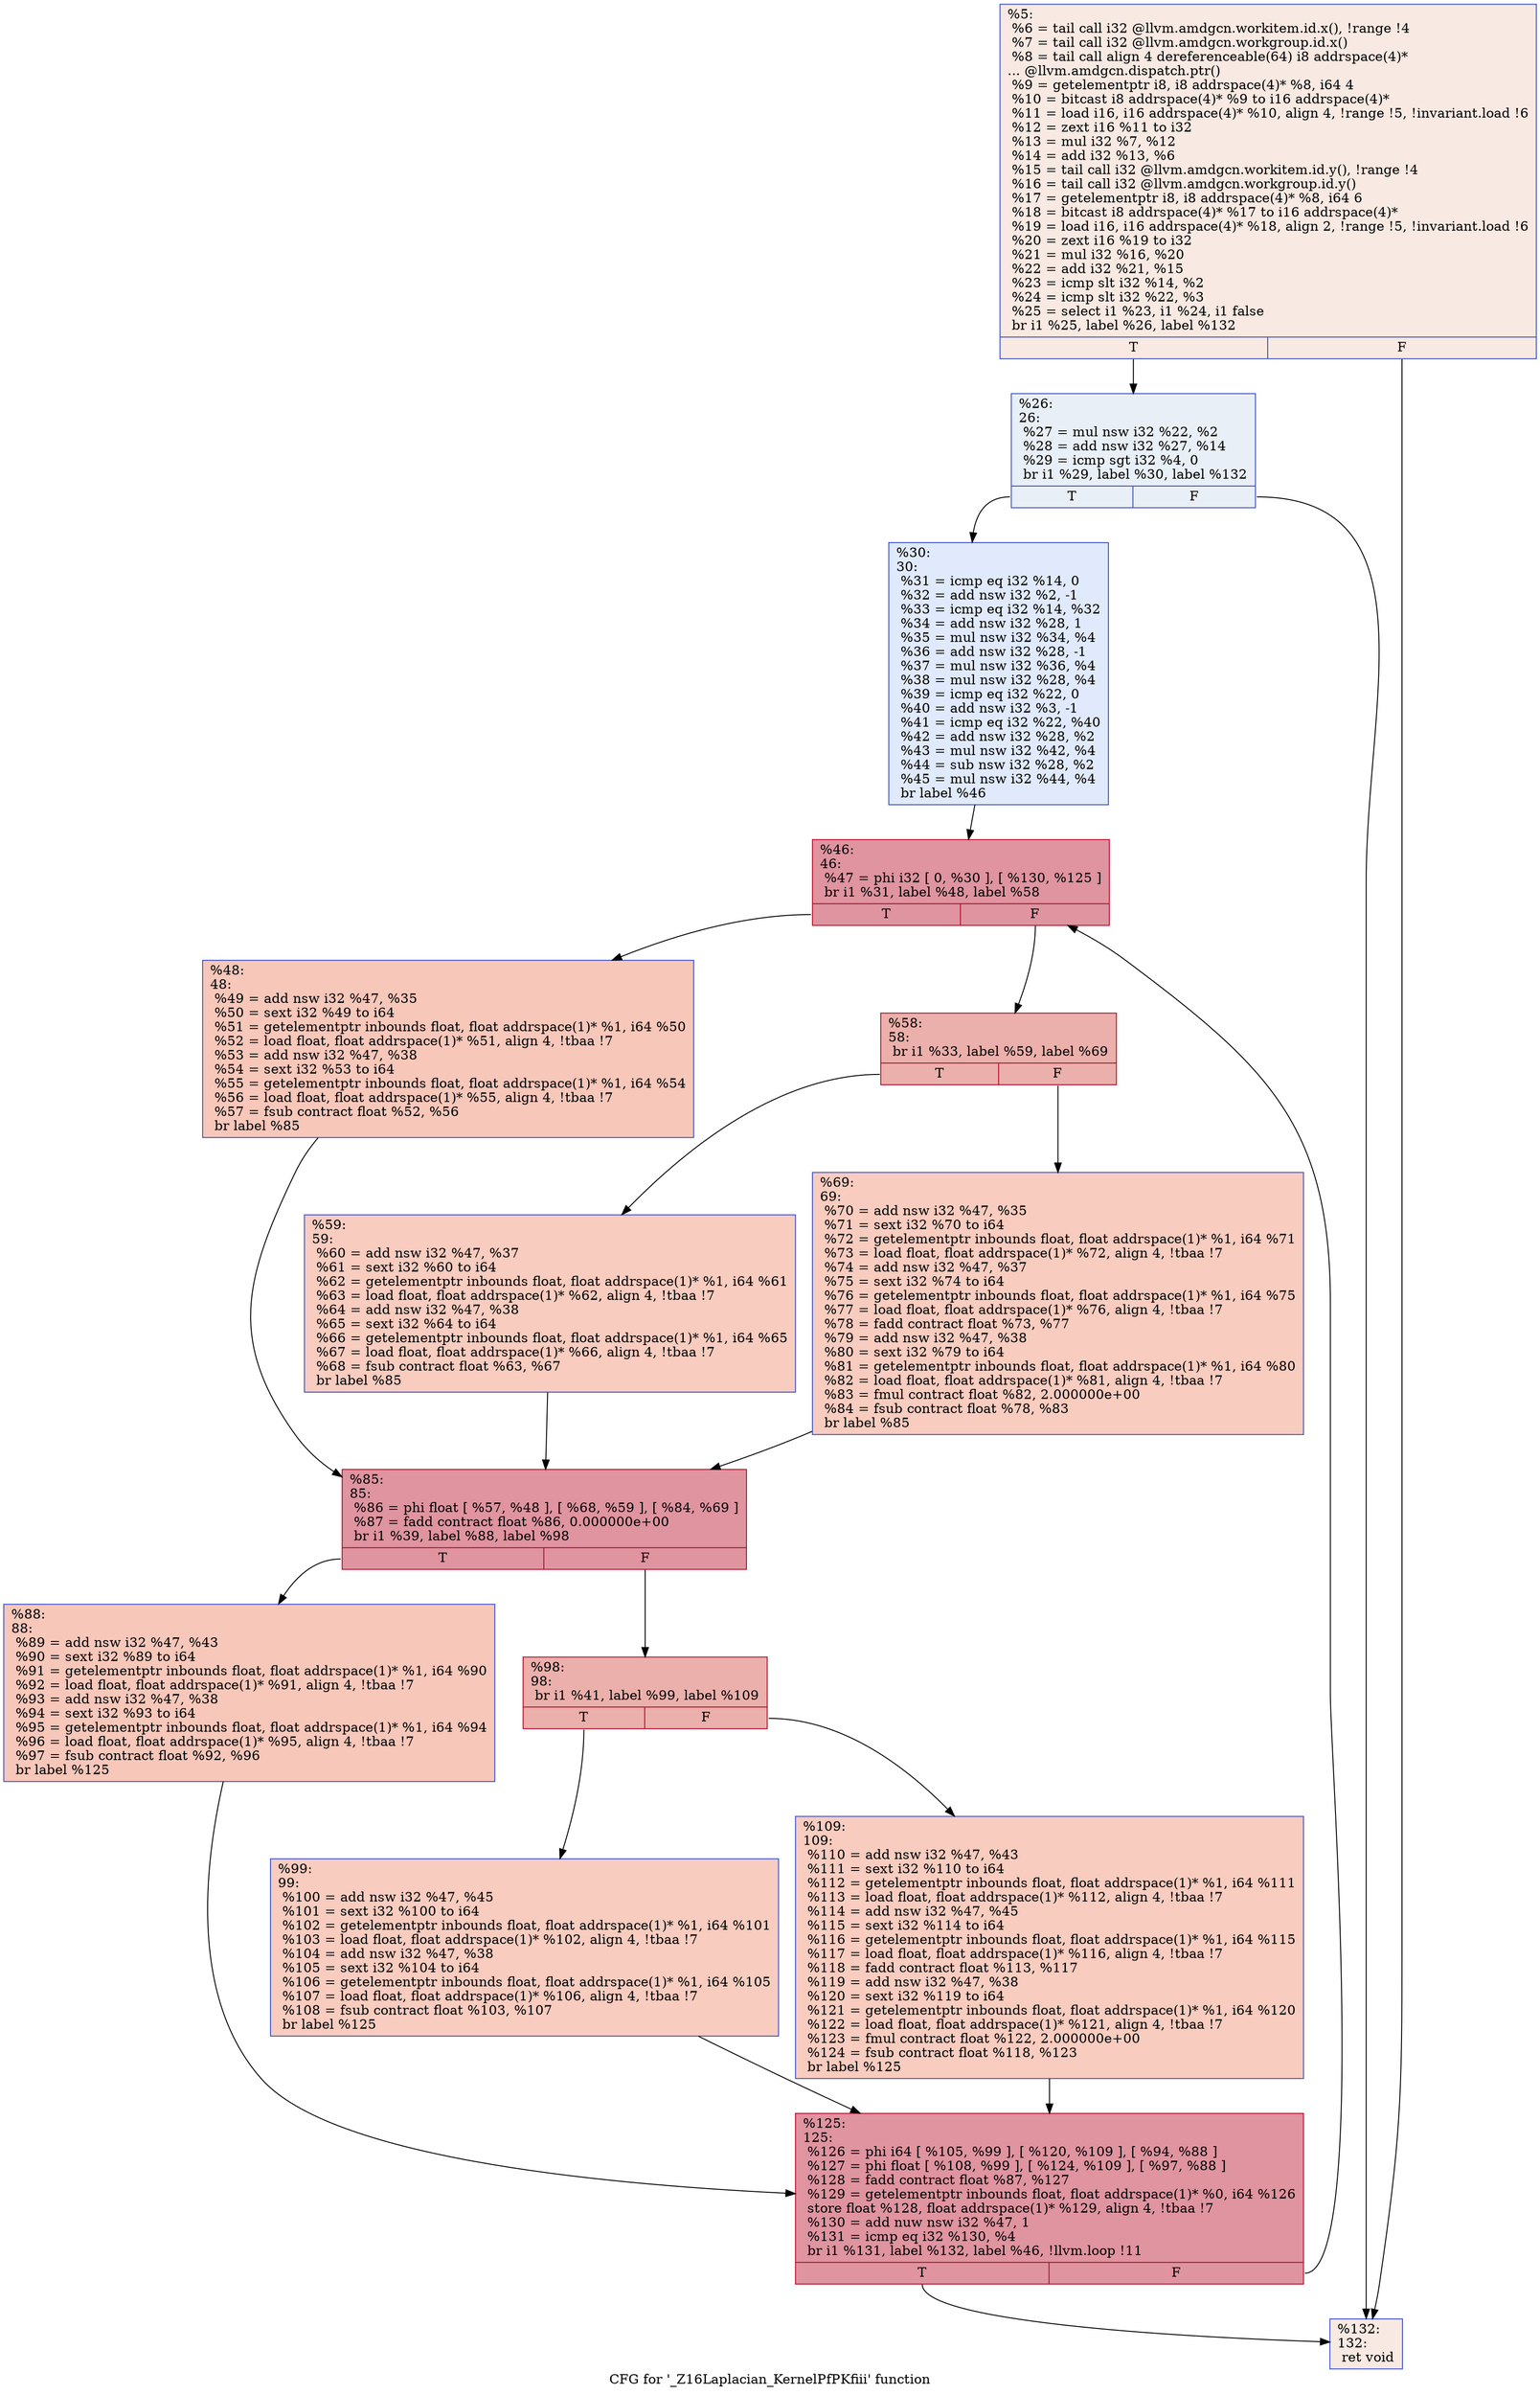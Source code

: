 digraph "CFG for '_Z16Laplacian_KernelPfPKfiii' function" {
	label="CFG for '_Z16Laplacian_KernelPfPKfiii' function";

	Node0x5db06f0 [shape=record,color="#3d50c3ff", style=filled, fillcolor="#efcebd70",label="{%5:\l  %6 = tail call i32 @llvm.amdgcn.workitem.id.x(), !range !4\l  %7 = tail call i32 @llvm.amdgcn.workgroup.id.x()\l  %8 = tail call align 4 dereferenceable(64) i8 addrspace(4)*\l... @llvm.amdgcn.dispatch.ptr()\l  %9 = getelementptr i8, i8 addrspace(4)* %8, i64 4\l  %10 = bitcast i8 addrspace(4)* %9 to i16 addrspace(4)*\l  %11 = load i16, i16 addrspace(4)* %10, align 4, !range !5, !invariant.load !6\l  %12 = zext i16 %11 to i32\l  %13 = mul i32 %7, %12\l  %14 = add i32 %13, %6\l  %15 = tail call i32 @llvm.amdgcn.workitem.id.y(), !range !4\l  %16 = tail call i32 @llvm.amdgcn.workgroup.id.y()\l  %17 = getelementptr i8, i8 addrspace(4)* %8, i64 6\l  %18 = bitcast i8 addrspace(4)* %17 to i16 addrspace(4)*\l  %19 = load i16, i16 addrspace(4)* %18, align 2, !range !5, !invariant.load !6\l  %20 = zext i16 %19 to i32\l  %21 = mul i32 %16, %20\l  %22 = add i32 %21, %15\l  %23 = icmp slt i32 %14, %2\l  %24 = icmp slt i32 %22, %3\l  %25 = select i1 %23, i1 %24, i1 false\l  br i1 %25, label %26, label %132\l|{<s0>T|<s1>F}}"];
	Node0x5db06f0:s0 -> Node0x5db4150;
	Node0x5db06f0:s1 -> Node0x5db41e0;
	Node0x5db4150 [shape=record,color="#3d50c3ff", style=filled, fillcolor="#cedaeb70",label="{%26:\l26:                                               \l  %27 = mul nsw i32 %22, %2\l  %28 = add nsw i32 %27, %14\l  %29 = icmp sgt i32 %4, 0\l  br i1 %29, label %30, label %132\l|{<s0>T|<s1>F}}"];
	Node0x5db4150:s0 -> Node0x5db4500;
	Node0x5db4150:s1 -> Node0x5db41e0;
	Node0x5db4500 [shape=record,color="#3d50c3ff", style=filled, fillcolor="#b9d0f970",label="{%30:\l30:                                               \l  %31 = icmp eq i32 %14, 0\l  %32 = add nsw i32 %2, -1\l  %33 = icmp eq i32 %14, %32\l  %34 = add nsw i32 %28, 1\l  %35 = mul nsw i32 %34, %4\l  %36 = add nsw i32 %28, -1\l  %37 = mul nsw i32 %36, %4\l  %38 = mul nsw i32 %28, %4\l  %39 = icmp eq i32 %22, 0\l  %40 = add nsw i32 %3, -1\l  %41 = icmp eq i32 %22, %40\l  %42 = add nsw i32 %28, %2\l  %43 = mul nsw i32 %42, %4\l  %44 = sub nsw i32 %28, %2\l  %45 = mul nsw i32 %44, %4\l  br label %46\l}"];
	Node0x5db4500 -> Node0x5db2fc0;
	Node0x5db2fc0 [shape=record,color="#b70d28ff", style=filled, fillcolor="#b70d2870",label="{%46:\l46:                                               \l  %47 = phi i32 [ 0, %30 ], [ %130, %125 ]\l  br i1 %31, label %48, label %58\l|{<s0>T|<s1>F}}"];
	Node0x5db2fc0:s0 -> Node0x5db5200;
	Node0x5db2fc0:s1 -> Node0x5db5290;
	Node0x5db5200 [shape=record,color="#3d50c3ff", style=filled, fillcolor="#ec7f6370",label="{%48:\l48:                                               \l  %49 = add nsw i32 %47, %35\l  %50 = sext i32 %49 to i64\l  %51 = getelementptr inbounds float, float addrspace(1)* %1, i64 %50\l  %52 = load float, float addrspace(1)* %51, align 4, !tbaa !7\l  %53 = add nsw i32 %47, %38\l  %54 = sext i32 %53 to i64\l  %55 = getelementptr inbounds float, float addrspace(1)* %1, i64 %54\l  %56 = load float, float addrspace(1)* %55, align 4, !tbaa !7\l  %57 = fsub contract float %52, %56\l  br label %85\l}"];
	Node0x5db5200 -> Node0x5db5fc0;
	Node0x5db5290 [shape=record,color="#b70d28ff", style=filled, fillcolor="#d24b4070",label="{%58:\l58:                                               \l  br i1 %33, label %59, label %69\l|{<s0>T|<s1>F}}"];
	Node0x5db5290:s0 -> Node0x5db60c0;
	Node0x5db5290:s1 -> Node0x5db6110;
	Node0x5db60c0 [shape=record,color="#3d50c3ff", style=filled, fillcolor="#f08b6e70",label="{%59:\l59:                                               \l  %60 = add nsw i32 %47, %37\l  %61 = sext i32 %60 to i64\l  %62 = getelementptr inbounds float, float addrspace(1)* %1, i64 %61\l  %63 = load float, float addrspace(1)* %62, align 4, !tbaa !7\l  %64 = add nsw i32 %47, %38\l  %65 = sext i32 %64 to i64\l  %66 = getelementptr inbounds float, float addrspace(1)* %1, i64 %65\l  %67 = load float, float addrspace(1)* %66, align 4, !tbaa !7\l  %68 = fsub contract float %63, %67\l  br label %85\l}"];
	Node0x5db60c0 -> Node0x5db5fc0;
	Node0x5db6110 [shape=record,color="#3d50c3ff", style=filled, fillcolor="#f08b6e70",label="{%69:\l69:                                               \l  %70 = add nsw i32 %47, %35\l  %71 = sext i32 %70 to i64\l  %72 = getelementptr inbounds float, float addrspace(1)* %1, i64 %71\l  %73 = load float, float addrspace(1)* %72, align 4, !tbaa !7\l  %74 = add nsw i32 %47, %37\l  %75 = sext i32 %74 to i64\l  %76 = getelementptr inbounds float, float addrspace(1)* %1, i64 %75\l  %77 = load float, float addrspace(1)* %76, align 4, !tbaa !7\l  %78 = fadd contract float %73, %77\l  %79 = add nsw i32 %47, %38\l  %80 = sext i32 %79 to i64\l  %81 = getelementptr inbounds float, float addrspace(1)* %1, i64 %80\l  %82 = load float, float addrspace(1)* %81, align 4, !tbaa !7\l  %83 = fmul contract float %82, 2.000000e+00\l  %84 = fsub contract float %78, %83\l  br label %85\l}"];
	Node0x5db6110 -> Node0x5db5fc0;
	Node0x5db5fc0 [shape=record,color="#b70d28ff", style=filled, fillcolor="#b70d2870",label="{%85:\l85:                                               \l  %86 = phi float [ %57, %48 ], [ %68, %59 ], [ %84, %69 ]\l  %87 = fadd contract float %86, 0.000000e+00\l  br i1 %39, label %88, label %98\l|{<s0>T|<s1>F}}"];
	Node0x5db5fc0:s0 -> Node0x5db7d30;
	Node0x5db5fc0:s1 -> Node0x5db7d80;
	Node0x5db7d30 [shape=record,color="#3d50c3ff", style=filled, fillcolor="#ec7f6370",label="{%88:\l88:                                               \l  %89 = add nsw i32 %47, %43\l  %90 = sext i32 %89 to i64\l  %91 = getelementptr inbounds float, float addrspace(1)* %1, i64 %90\l  %92 = load float, float addrspace(1)* %91, align 4, !tbaa !7\l  %93 = add nsw i32 %47, %38\l  %94 = sext i32 %93 to i64\l  %95 = getelementptr inbounds float, float addrspace(1)* %1, i64 %94\l  %96 = load float, float addrspace(1)* %95, align 4, !tbaa !7\l  %97 = fsub contract float %92, %96\l  br label %125\l}"];
	Node0x5db7d30 -> Node0x5db50c0;
	Node0x5db7d80 [shape=record,color="#b70d28ff", style=filled, fillcolor="#d24b4070",label="{%98:\l98:                                               \l  br i1 %41, label %99, label %109\l|{<s0>T|<s1>F}}"];
	Node0x5db7d80:s0 -> Node0x5db83e0;
	Node0x5db7d80:s1 -> Node0x5db8430;
	Node0x5db83e0 [shape=record,color="#3d50c3ff", style=filled, fillcolor="#f08b6e70",label="{%99:\l99:                                               \l  %100 = add nsw i32 %47, %45\l  %101 = sext i32 %100 to i64\l  %102 = getelementptr inbounds float, float addrspace(1)* %1, i64 %101\l  %103 = load float, float addrspace(1)* %102, align 4, !tbaa !7\l  %104 = add nsw i32 %47, %38\l  %105 = sext i32 %104 to i64\l  %106 = getelementptr inbounds float, float addrspace(1)* %1, i64 %105\l  %107 = load float, float addrspace(1)* %106, align 4, !tbaa !7\l  %108 = fsub contract float %103, %107\l  br label %125\l}"];
	Node0x5db83e0 -> Node0x5db50c0;
	Node0x5db8430 [shape=record,color="#3d50c3ff", style=filled, fillcolor="#f08b6e70",label="{%109:\l109:                                              \l  %110 = add nsw i32 %47, %43\l  %111 = sext i32 %110 to i64\l  %112 = getelementptr inbounds float, float addrspace(1)* %1, i64 %111\l  %113 = load float, float addrspace(1)* %112, align 4, !tbaa !7\l  %114 = add nsw i32 %47, %45\l  %115 = sext i32 %114 to i64\l  %116 = getelementptr inbounds float, float addrspace(1)* %1, i64 %115\l  %117 = load float, float addrspace(1)* %116, align 4, !tbaa !7\l  %118 = fadd contract float %113, %117\l  %119 = add nsw i32 %47, %38\l  %120 = sext i32 %119 to i64\l  %121 = getelementptr inbounds float, float addrspace(1)* %1, i64 %120\l  %122 = load float, float addrspace(1)* %121, align 4, !tbaa !7\l  %123 = fmul contract float %122, 2.000000e+00\l  %124 = fsub contract float %118, %123\l  br label %125\l}"];
	Node0x5db8430 -> Node0x5db50c0;
	Node0x5db50c0 [shape=record,color="#b70d28ff", style=filled, fillcolor="#b70d2870",label="{%125:\l125:                                              \l  %126 = phi i64 [ %105, %99 ], [ %120, %109 ], [ %94, %88 ]\l  %127 = phi float [ %108, %99 ], [ %124, %109 ], [ %97, %88 ]\l  %128 = fadd contract float %87, %127\l  %129 = getelementptr inbounds float, float addrspace(1)* %0, i64 %126\l  store float %128, float addrspace(1)* %129, align 4, !tbaa !7\l  %130 = add nuw nsw i32 %47, 1\l  %131 = icmp eq i32 %130, %4\l  br i1 %131, label %132, label %46, !llvm.loop !11\l|{<s0>T|<s1>F}}"];
	Node0x5db50c0:s0 -> Node0x5db41e0;
	Node0x5db50c0:s1 -> Node0x5db2fc0;
	Node0x5db41e0 [shape=record,color="#3d50c3ff", style=filled, fillcolor="#efcebd70",label="{%132:\l132:                                              \l  ret void\l}"];
}
